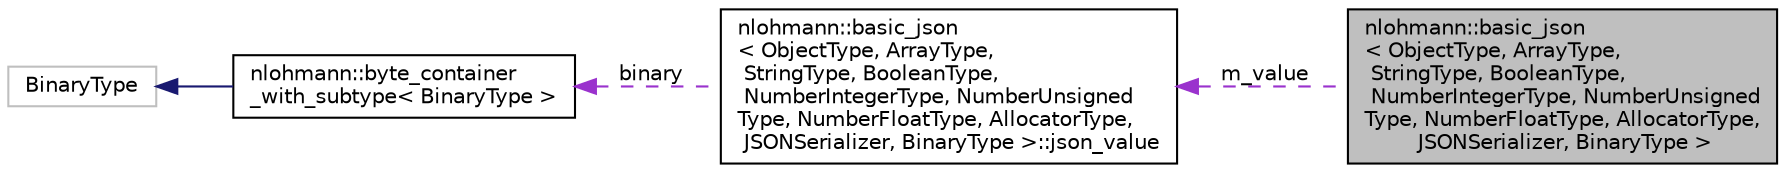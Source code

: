 digraph "nlohmann::basic_json&lt; ObjectType, ArrayType, StringType, BooleanType, NumberIntegerType, NumberUnsignedType, NumberFloatType, AllocatorType, JSONSerializer, BinaryType &gt;"
{
  edge [fontname="Helvetica",fontsize="10",labelfontname="Helvetica",labelfontsize="10"];
  node [fontname="Helvetica",fontsize="10",shape=record];
  rankdir="LR";
  Node1 [label="nlohmann::basic_json\l\< ObjectType, ArrayType,\l StringType, BooleanType,\l NumberIntegerType, NumberUnsigned\lType, NumberFloatType, AllocatorType,\l JSONSerializer, BinaryType \>",height=0.2,width=0.4,color="black", fillcolor="grey75", style="filled", fontcolor="black"];
  Node2 -> Node1 [dir="back",color="darkorchid3",fontsize="10",style="dashed",label=" m_value" ,fontname="Helvetica"];
  Node2 [label="nlohmann::basic_json\l\< ObjectType, ArrayType,\l StringType, BooleanType,\l NumberIntegerType, NumberUnsigned\lType, NumberFloatType, AllocatorType,\l JSONSerializer, BinaryType \>::json_value",height=0.2,width=0.4,color="black", fillcolor="white", style="filled",URL="$unionnlohmann_1_1basic__json_1_1json__value.html",tooltip="a JSON value "];
  Node3 -> Node2 [dir="back",color="darkorchid3",fontsize="10",style="dashed",label=" binary" ,fontname="Helvetica"];
  Node3 [label="nlohmann::byte_container\l_with_subtype\< BinaryType \>",height=0.2,width=0.4,color="black", fillcolor="white", style="filled",URL="$classnlohmann_1_1byte__container__with__subtype.html",tooltip="an internal type for a backed binary type "];
  Node4 -> Node3 [dir="back",color="midnightblue",fontsize="10",style="solid",fontname="Helvetica"];
  Node4 [label="BinaryType",height=0.2,width=0.4,color="grey75", fillcolor="white", style="filled"];
}
